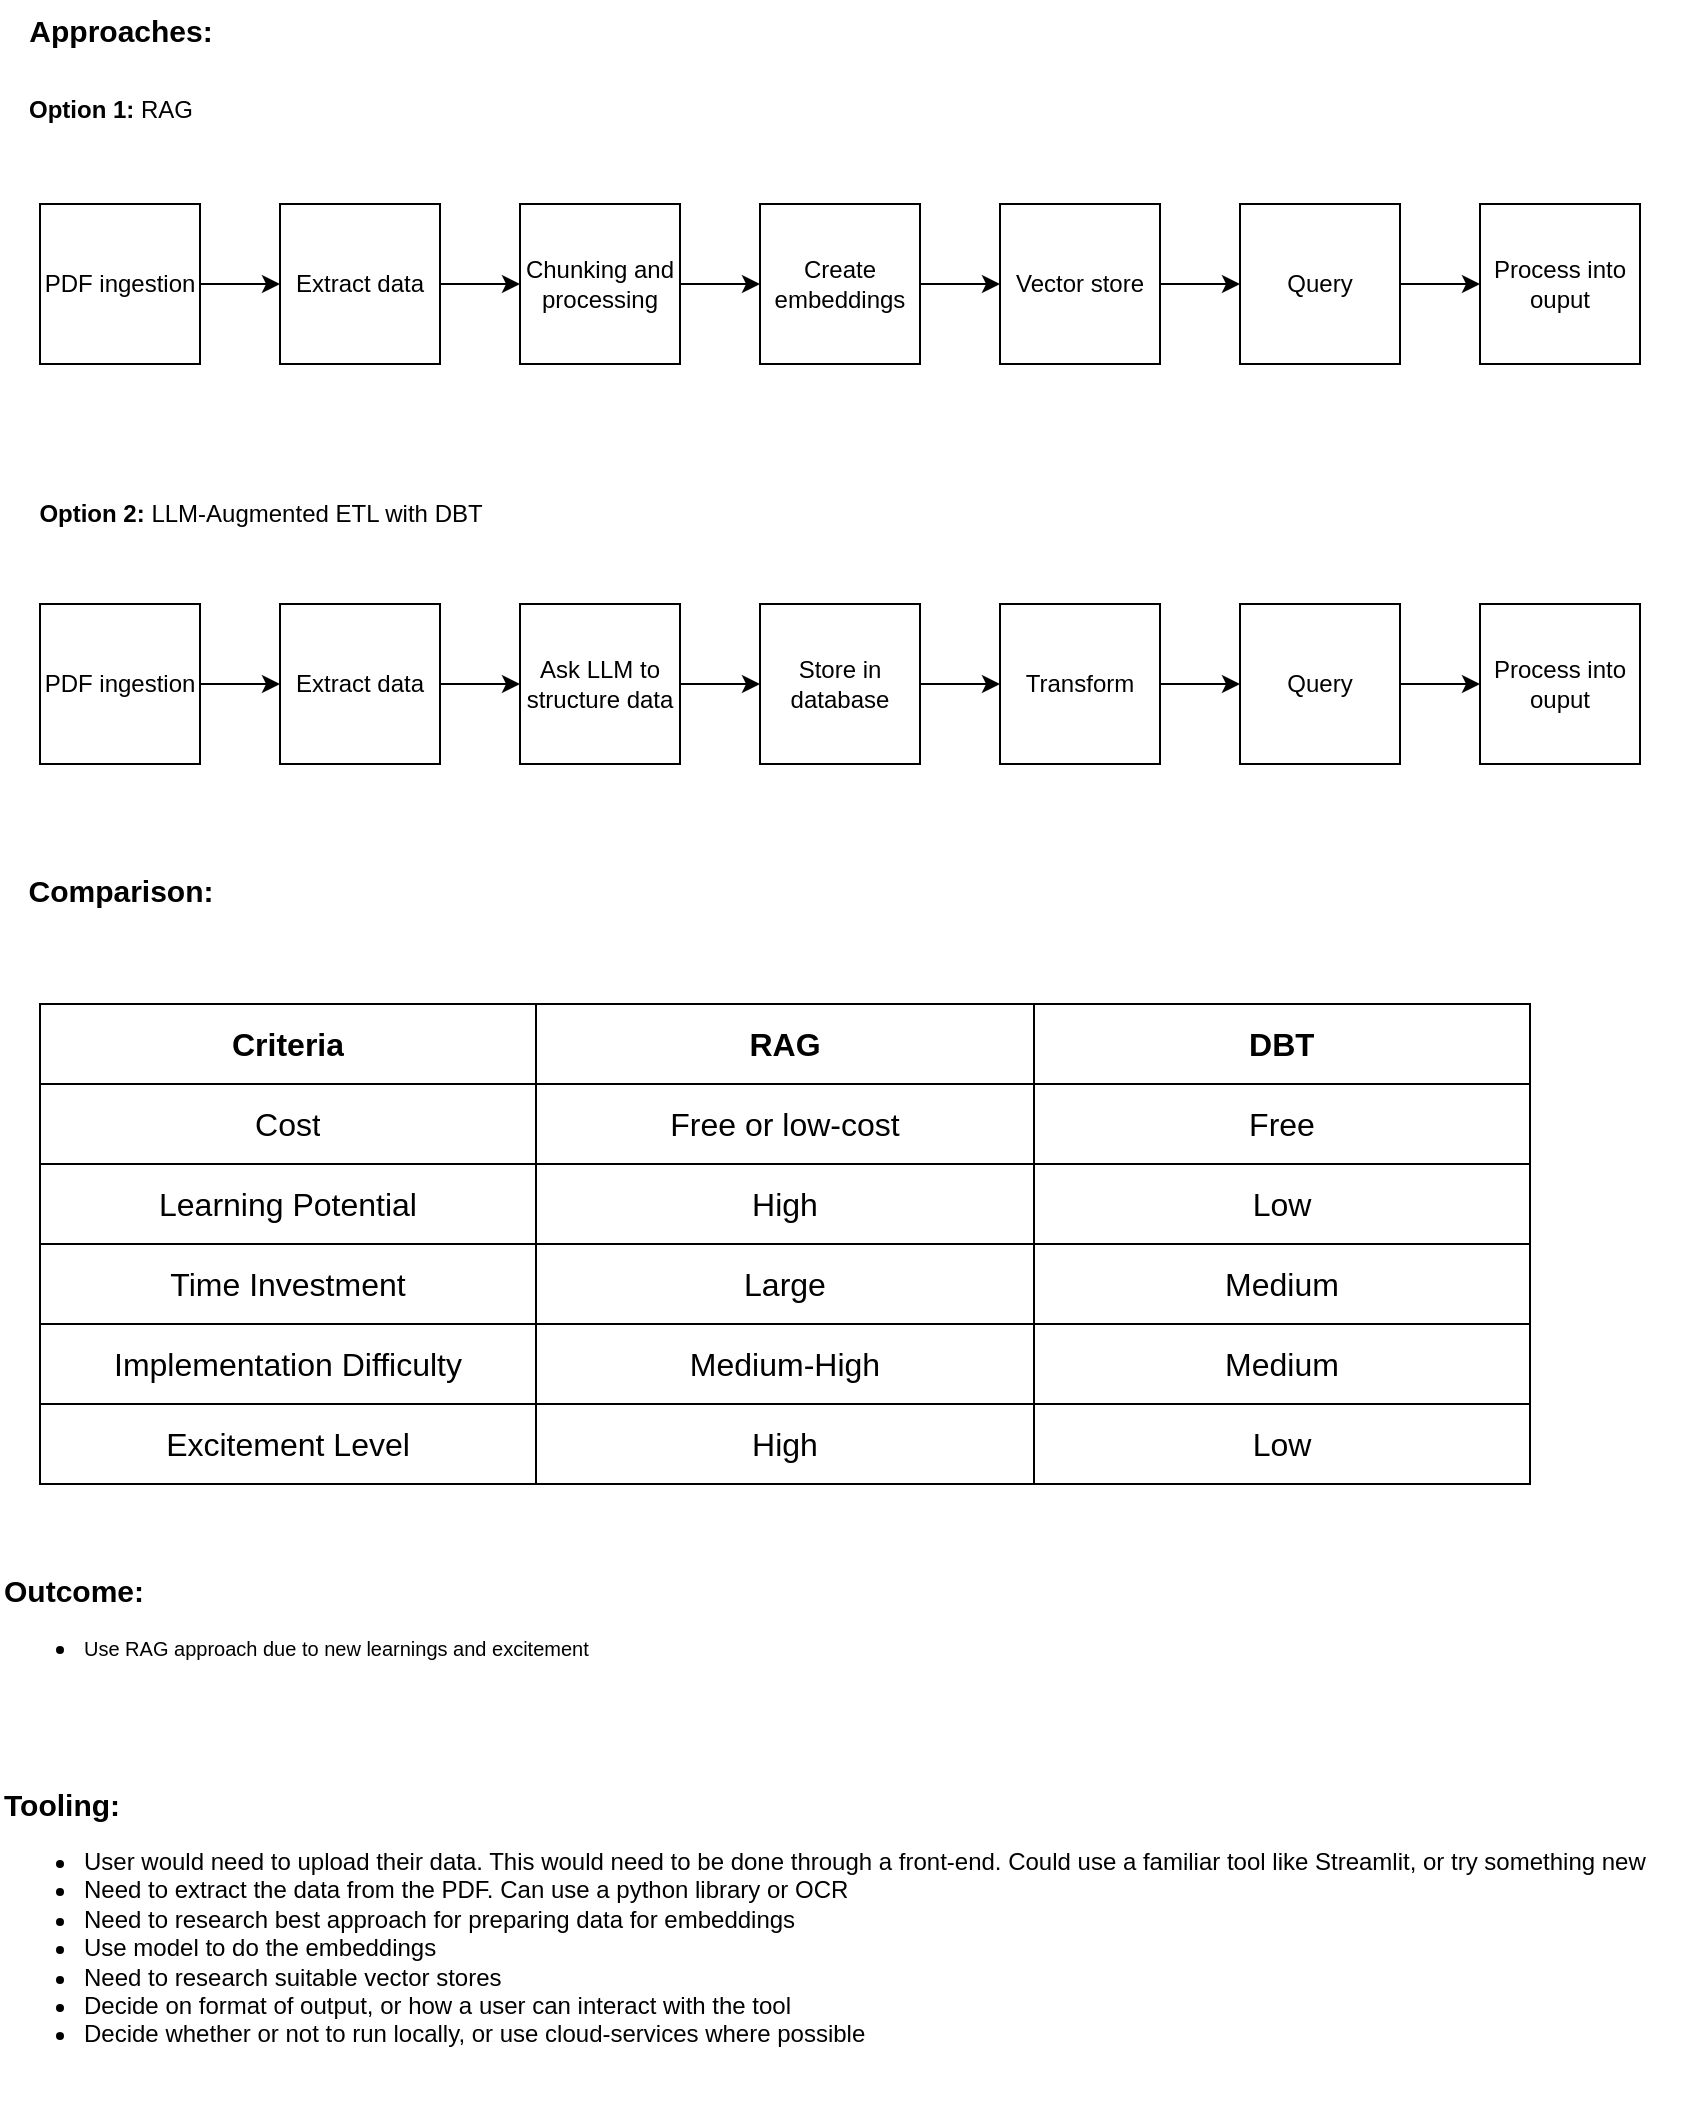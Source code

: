 <mxfile version="27.0.3">
  <diagram name="Page-1" id="FWyPqxEjXuNEc0cRYJci">
    <mxGraphModel dx="1425" dy="735" grid="1" gridSize="10" guides="1" tooltips="1" connect="1" arrows="1" fold="1" page="1" pageScale="1" pageWidth="850" pageHeight="1100" math="0" shadow="0">
      <root>
        <mxCell id="0" />
        <mxCell id="1" parent="0" />
        <mxCell id="le88KfuYgvfjUTMIwj5V-2" style="edgeStyle=orthogonalEdgeStyle;rounded=0;orthogonalLoop=1;jettySize=auto;html=1;" parent="1" source="le88KfuYgvfjUTMIwj5V-1" target="le88KfuYgvfjUTMIwj5V-3" edge="1">
          <mxGeometry relative="1" as="geometry">
            <mxPoint x="210" y="150" as="targetPoint" />
          </mxGeometry>
        </mxCell>
        <mxCell id="le88KfuYgvfjUTMIwj5V-1" value="PDF ingestion" style="whiteSpace=wrap;html=1;aspect=fixed;" parent="1" vertex="1">
          <mxGeometry x="20" y="110" width="80" height="80" as="geometry" />
        </mxCell>
        <mxCell id="le88KfuYgvfjUTMIwj5V-4" style="edgeStyle=orthogonalEdgeStyle;rounded=0;orthogonalLoop=1;jettySize=auto;html=1;" parent="1" source="le88KfuYgvfjUTMIwj5V-3" target="le88KfuYgvfjUTMIwj5V-5" edge="1">
          <mxGeometry relative="1" as="geometry">
            <mxPoint x="360" y="150" as="targetPoint" />
          </mxGeometry>
        </mxCell>
        <mxCell id="le88KfuYgvfjUTMIwj5V-3" value="Extract data" style="whiteSpace=wrap;html=1;aspect=fixed;" parent="1" vertex="1">
          <mxGeometry x="140" y="110" width="80" height="80" as="geometry" />
        </mxCell>
        <mxCell id="le88KfuYgvfjUTMIwj5V-6" style="edgeStyle=orthogonalEdgeStyle;rounded=0;orthogonalLoop=1;jettySize=auto;html=1;" parent="1" source="le88KfuYgvfjUTMIwj5V-5" target="le88KfuYgvfjUTMIwj5V-7" edge="1">
          <mxGeometry relative="1" as="geometry">
            <mxPoint x="490" y="150" as="targetPoint" />
          </mxGeometry>
        </mxCell>
        <mxCell id="le88KfuYgvfjUTMIwj5V-5" value="Chunking and processing" style="whiteSpace=wrap;html=1;aspect=fixed;" parent="1" vertex="1">
          <mxGeometry x="260" y="110" width="80" height="80" as="geometry" />
        </mxCell>
        <mxCell id="le88KfuYgvfjUTMIwj5V-8" style="edgeStyle=orthogonalEdgeStyle;rounded=0;orthogonalLoop=1;jettySize=auto;html=1;" parent="1" source="le88KfuYgvfjUTMIwj5V-7" target="le88KfuYgvfjUTMIwj5V-9" edge="1">
          <mxGeometry relative="1" as="geometry">
            <mxPoint x="610" y="150" as="targetPoint" />
          </mxGeometry>
        </mxCell>
        <mxCell id="le88KfuYgvfjUTMIwj5V-7" value="Create embeddings" style="whiteSpace=wrap;html=1;aspect=fixed;" parent="1" vertex="1">
          <mxGeometry x="380" y="110" width="80" height="80" as="geometry" />
        </mxCell>
        <mxCell id="le88KfuYgvfjUTMIwj5V-10" style="edgeStyle=orthogonalEdgeStyle;rounded=0;orthogonalLoop=1;jettySize=auto;html=1;" parent="1" source="le88KfuYgvfjUTMIwj5V-9" target="le88KfuYgvfjUTMIwj5V-11" edge="1">
          <mxGeometry relative="1" as="geometry">
            <mxPoint x="730" y="150" as="targetPoint" />
          </mxGeometry>
        </mxCell>
        <mxCell id="le88KfuYgvfjUTMIwj5V-9" value="Vector store" style="whiteSpace=wrap;html=1;aspect=fixed;" parent="1" vertex="1">
          <mxGeometry x="500" y="110" width="80" height="80" as="geometry" />
        </mxCell>
        <mxCell id="le88KfuYgvfjUTMIwj5V-12" style="edgeStyle=orthogonalEdgeStyle;rounded=0;orthogonalLoop=1;jettySize=auto;html=1;" parent="1" source="le88KfuYgvfjUTMIwj5V-11" target="le88KfuYgvfjUTMIwj5V-13" edge="1">
          <mxGeometry relative="1" as="geometry">
            <mxPoint x="860" y="150" as="targetPoint" />
          </mxGeometry>
        </mxCell>
        <mxCell id="le88KfuYgvfjUTMIwj5V-11" value="Query" style="whiteSpace=wrap;html=1;aspect=fixed;" parent="1" vertex="1">
          <mxGeometry x="620" y="110" width="80" height="80" as="geometry" />
        </mxCell>
        <mxCell id="le88KfuYgvfjUTMIwj5V-13" value="Process into ouput" style="whiteSpace=wrap;html=1;aspect=fixed;" parent="1" vertex="1">
          <mxGeometry x="740" y="110" width="80" height="80" as="geometry" />
        </mxCell>
        <mxCell id="93mna4lZ3kdAWibTW48x-6" value="&lt;b&gt;Option 2:&lt;/b&gt; LLM-Augmented ETL with DBT" style="text;html=1;align=center;verticalAlign=middle;resizable=0;points=[];autosize=1;strokeColor=none;fillColor=none;" vertex="1" parent="1">
          <mxGeometry x="10" y="250" width="240" height="30" as="geometry" />
        </mxCell>
        <mxCell id="93mna4lZ3kdAWibTW48x-7" style="edgeStyle=orthogonalEdgeStyle;rounded=0;orthogonalLoop=1;jettySize=auto;html=1;" edge="1" parent="1" source="93mna4lZ3kdAWibTW48x-8" target="93mna4lZ3kdAWibTW48x-10">
          <mxGeometry relative="1" as="geometry">
            <mxPoint x="210" y="350" as="targetPoint" />
          </mxGeometry>
        </mxCell>
        <mxCell id="93mna4lZ3kdAWibTW48x-8" value="PDF ingestion" style="whiteSpace=wrap;html=1;aspect=fixed;" vertex="1" parent="1">
          <mxGeometry x="20" y="310" width="80" height="80" as="geometry" />
        </mxCell>
        <mxCell id="93mna4lZ3kdAWibTW48x-9" style="edgeStyle=orthogonalEdgeStyle;rounded=0;orthogonalLoop=1;jettySize=auto;html=1;" edge="1" parent="1" source="93mna4lZ3kdAWibTW48x-10" target="93mna4lZ3kdAWibTW48x-12">
          <mxGeometry relative="1" as="geometry">
            <mxPoint x="360" y="350" as="targetPoint" />
          </mxGeometry>
        </mxCell>
        <mxCell id="93mna4lZ3kdAWibTW48x-10" value="Extract data" style="whiteSpace=wrap;html=1;aspect=fixed;" vertex="1" parent="1">
          <mxGeometry x="140" y="310" width="80" height="80" as="geometry" />
        </mxCell>
        <mxCell id="93mna4lZ3kdAWibTW48x-11" style="edgeStyle=orthogonalEdgeStyle;rounded=0;orthogonalLoop=1;jettySize=auto;html=1;" edge="1" parent="1" source="93mna4lZ3kdAWibTW48x-12" target="93mna4lZ3kdAWibTW48x-14">
          <mxGeometry relative="1" as="geometry">
            <mxPoint x="490" y="350" as="targetPoint" />
          </mxGeometry>
        </mxCell>
        <mxCell id="93mna4lZ3kdAWibTW48x-12" value="Ask LLM to structure data" style="whiteSpace=wrap;html=1;aspect=fixed;" vertex="1" parent="1">
          <mxGeometry x="260" y="310" width="80" height="80" as="geometry" />
        </mxCell>
        <mxCell id="93mna4lZ3kdAWibTW48x-13" style="edgeStyle=orthogonalEdgeStyle;rounded=0;orthogonalLoop=1;jettySize=auto;html=1;" edge="1" parent="1" source="93mna4lZ3kdAWibTW48x-14" target="93mna4lZ3kdAWibTW48x-16">
          <mxGeometry relative="1" as="geometry">
            <mxPoint x="610" y="350" as="targetPoint" />
          </mxGeometry>
        </mxCell>
        <mxCell id="93mna4lZ3kdAWibTW48x-14" value="Store in database" style="whiteSpace=wrap;html=1;aspect=fixed;" vertex="1" parent="1">
          <mxGeometry x="380" y="310" width="80" height="80" as="geometry" />
        </mxCell>
        <mxCell id="93mna4lZ3kdAWibTW48x-15" style="edgeStyle=orthogonalEdgeStyle;rounded=0;orthogonalLoop=1;jettySize=auto;html=1;" edge="1" parent="1" source="93mna4lZ3kdAWibTW48x-16" target="93mna4lZ3kdAWibTW48x-18">
          <mxGeometry relative="1" as="geometry">
            <mxPoint x="730" y="350" as="targetPoint" />
          </mxGeometry>
        </mxCell>
        <mxCell id="93mna4lZ3kdAWibTW48x-16" value="Transform" style="whiteSpace=wrap;html=1;aspect=fixed;" vertex="1" parent="1">
          <mxGeometry x="500" y="310" width="80" height="80" as="geometry" />
        </mxCell>
        <mxCell id="93mna4lZ3kdAWibTW48x-17" style="edgeStyle=orthogonalEdgeStyle;rounded=0;orthogonalLoop=1;jettySize=auto;html=1;" edge="1" parent="1" source="93mna4lZ3kdAWibTW48x-18" target="93mna4lZ3kdAWibTW48x-19">
          <mxGeometry relative="1" as="geometry">
            <mxPoint x="860" y="350" as="targetPoint" />
          </mxGeometry>
        </mxCell>
        <mxCell id="93mna4lZ3kdAWibTW48x-18" value="Query" style="whiteSpace=wrap;html=1;aspect=fixed;" vertex="1" parent="1">
          <mxGeometry x="620" y="310" width="80" height="80" as="geometry" />
        </mxCell>
        <mxCell id="93mna4lZ3kdAWibTW48x-19" value="Process into ouput" style="whiteSpace=wrap;html=1;aspect=fixed;" vertex="1" parent="1">
          <mxGeometry x="740" y="310" width="80" height="80" as="geometry" />
        </mxCell>
        <mxCell id="93mna4lZ3kdAWibTW48x-24" value="&lt;div&gt;&lt;b&gt;&lt;font style=&quot;font-size: 15px;&quot;&gt;Approaches:&lt;/font&gt;&lt;/b&gt;&lt;/div&gt;" style="text;html=1;align=center;verticalAlign=middle;resizable=0;points=[];autosize=1;strokeColor=none;fillColor=none;" vertex="1" parent="1">
          <mxGeometry y="8" width="120" height="30" as="geometry" />
        </mxCell>
        <mxCell id="93mna4lZ3kdAWibTW48x-32" value="&lt;b&gt;Option 1: &lt;/b&gt;RAG" style="text;html=1;align=center;verticalAlign=middle;resizable=0;points=[];autosize=1;strokeColor=none;fillColor=none;" vertex="1" parent="1">
          <mxGeometry y="48" width="110" height="30" as="geometry" />
        </mxCell>
        <mxCell id="93mna4lZ3kdAWibTW48x-33" value="" style="shape=table;startSize=0;container=1;collapsible=0;childLayout=tableLayout;fontSize=16;" vertex="1" parent="1">
          <mxGeometry x="20" y="510" width="745" height="120" as="geometry" />
        </mxCell>
        <mxCell id="93mna4lZ3kdAWibTW48x-34" value="" style="shape=tableRow;horizontal=0;startSize=0;swimlaneHead=0;swimlaneBody=0;strokeColor=inherit;top=0;left=0;bottom=0;right=0;collapsible=0;dropTarget=0;fillColor=none;points=[[0,0.5],[1,0.5]];portConstraint=eastwest;fontSize=16;" vertex="1" parent="93mna4lZ3kdAWibTW48x-33">
          <mxGeometry width="745" height="40" as="geometry" />
        </mxCell>
        <mxCell id="93mna4lZ3kdAWibTW48x-35" value="&lt;b&gt;Criteria&lt;/b&gt;" style="shape=partialRectangle;html=1;whiteSpace=wrap;connectable=0;strokeColor=inherit;overflow=hidden;fillColor=none;top=0;left=0;bottom=0;right=0;pointerEvents=1;fontSize=16;" vertex="1" parent="93mna4lZ3kdAWibTW48x-34">
          <mxGeometry width="248" height="40" as="geometry">
            <mxRectangle width="248" height="40" as="alternateBounds" />
          </mxGeometry>
        </mxCell>
        <mxCell id="93mna4lZ3kdAWibTW48x-36" value="&lt;b&gt;RAG&lt;/b&gt;" style="shape=partialRectangle;html=1;whiteSpace=wrap;connectable=0;strokeColor=inherit;overflow=hidden;fillColor=none;top=0;left=0;bottom=0;right=0;pointerEvents=1;fontSize=16;" vertex="1" parent="93mna4lZ3kdAWibTW48x-34">
          <mxGeometry x="248" width="249" height="40" as="geometry">
            <mxRectangle width="249" height="40" as="alternateBounds" />
          </mxGeometry>
        </mxCell>
        <mxCell id="93mna4lZ3kdAWibTW48x-37" value="&lt;b&gt;DBT&lt;/b&gt;" style="shape=partialRectangle;html=1;whiteSpace=wrap;connectable=0;strokeColor=inherit;overflow=hidden;fillColor=none;top=0;left=0;bottom=0;right=0;pointerEvents=1;fontSize=16;" vertex="1" parent="93mna4lZ3kdAWibTW48x-34">
          <mxGeometry x="497" width="248" height="40" as="geometry">
            <mxRectangle width="248" height="40" as="alternateBounds" />
          </mxGeometry>
        </mxCell>
        <mxCell id="93mna4lZ3kdAWibTW48x-38" value="" style="shape=tableRow;horizontal=0;startSize=0;swimlaneHead=0;swimlaneBody=0;strokeColor=inherit;top=0;left=0;bottom=0;right=0;collapsible=0;dropTarget=0;fillColor=none;points=[[0,0.5],[1,0.5]];portConstraint=eastwest;fontSize=16;" vertex="1" parent="93mna4lZ3kdAWibTW48x-33">
          <mxGeometry y="40" width="745" height="40" as="geometry" />
        </mxCell>
        <mxCell id="93mna4lZ3kdAWibTW48x-39" value="Cost" style="shape=partialRectangle;html=1;whiteSpace=wrap;connectable=0;strokeColor=inherit;overflow=hidden;fillColor=none;top=0;left=0;bottom=0;right=0;pointerEvents=1;fontSize=16;" vertex="1" parent="93mna4lZ3kdAWibTW48x-38">
          <mxGeometry width="248" height="40" as="geometry">
            <mxRectangle width="248" height="40" as="alternateBounds" />
          </mxGeometry>
        </mxCell>
        <mxCell id="93mna4lZ3kdAWibTW48x-40" value="Free or low-cost" style="shape=partialRectangle;html=1;whiteSpace=wrap;connectable=0;strokeColor=inherit;overflow=hidden;fillColor=none;top=0;left=0;bottom=0;right=0;pointerEvents=1;fontSize=16;" vertex="1" parent="93mna4lZ3kdAWibTW48x-38">
          <mxGeometry x="248" width="249" height="40" as="geometry">
            <mxRectangle width="249" height="40" as="alternateBounds" />
          </mxGeometry>
        </mxCell>
        <mxCell id="93mna4lZ3kdAWibTW48x-41" value="Free" style="shape=partialRectangle;html=1;whiteSpace=wrap;connectable=0;strokeColor=inherit;overflow=hidden;fillColor=none;top=0;left=0;bottom=0;right=0;pointerEvents=1;fontSize=16;" vertex="1" parent="93mna4lZ3kdAWibTW48x-38">
          <mxGeometry x="497" width="248" height="40" as="geometry">
            <mxRectangle width="248" height="40" as="alternateBounds" />
          </mxGeometry>
        </mxCell>
        <mxCell id="93mna4lZ3kdAWibTW48x-42" value="" style="shape=tableRow;horizontal=0;startSize=0;swimlaneHead=0;swimlaneBody=0;strokeColor=inherit;top=0;left=0;bottom=0;right=0;collapsible=0;dropTarget=0;fillColor=none;points=[[0,0.5],[1,0.5]];portConstraint=eastwest;fontSize=16;" vertex="1" parent="93mna4lZ3kdAWibTW48x-33">
          <mxGeometry y="80" width="745" height="40" as="geometry" />
        </mxCell>
        <mxCell id="93mna4lZ3kdAWibTW48x-43" value="Learning Potential" style="shape=partialRectangle;html=1;whiteSpace=wrap;connectable=0;strokeColor=inherit;overflow=hidden;fillColor=none;top=0;left=0;bottom=0;right=0;pointerEvents=1;fontSize=16;" vertex="1" parent="93mna4lZ3kdAWibTW48x-42">
          <mxGeometry width="248" height="40" as="geometry">
            <mxRectangle width="248" height="40" as="alternateBounds" />
          </mxGeometry>
        </mxCell>
        <mxCell id="93mna4lZ3kdAWibTW48x-44" value="High" style="shape=partialRectangle;html=1;whiteSpace=wrap;connectable=0;strokeColor=inherit;overflow=hidden;fillColor=none;top=0;left=0;bottom=0;right=0;pointerEvents=1;fontSize=16;" vertex="1" parent="93mna4lZ3kdAWibTW48x-42">
          <mxGeometry x="248" width="249" height="40" as="geometry">
            <mxRectangle width="249" height="40" as="alternateBounds" />
          </mxGeometry>
        </mxCell>
        <mxCell id="93mna4lZ3kdAWibTW48x-45" value="Low" style="shape=partialRectangle;html=1;whiteSpace=wrap;connectable=0;strokeColor=inherit;overflow=hidden;fillColor=none;top=0;left=0;bottom=0;right=0;pointerEvents=1;fontSize=16;" vertex="1" parent="93mna4lZ3kdAWibTW48x-42">
          <mxGeometry x="497" width="248" height="40" as="geometry">
            <mxRectangle width="248" height="40" as="alternateBounds" />
          </mxGeometry>
        </mxCell>
        <mxCell id="93mna4lZ3kdAWibTW48x-47" value="&lt;font style=&quot;font-size: 15px;&quot;&gt;&lt;b&gt;&lt;font&gt;Comparison:&lt;/font&gt;&lt;/b&gt;&lt;/font&gt;" style="text;html=1;align=center;verticalAlign=middle;resizable=0;points=[];autosize=1;strokeColor=none;fillColor=none;" vertex="1" parent="1">
          <mxGeometry y="438" width="120" height="30" as="geometry" />
        </mxCell>
        <mxCell id="93mna4lZ3kdAWibTW48x-48" value="" style="shape=table;startSize=0;container=1;collapsible=0;childLayout=tableLayout;fontSize=16;" vertex="1" parent="1">
          <mxGeometry x="20" y="630" width="745" height="120" as="geometry" />
        </mxCell>
        <mxCell id="93mna4lZ3kdAWibTW48x-49" value="" style="shape=tableRow;horizontal=0;startSize=0;swimlaneHead=0;swimlaneBody=0;strokeColor=inherit;top=0;left=0;bottom=0;right=0;collapsible=0;dropTarget=0;fillColor=none;points=[[0,0.5],[1,0.5]];portConstraint=eastwest;fontSize=16;" vertex="1" parent="93mna4lZ3kdAWibTW48x-48">
          <mxGeometry width="745" height="40" as="geometry" />
        </mxCell>
        <mxCell id="93mna4lZ3kdAWibTW48x-50" value="Time Investment" style="shape=partialRectangle;html=1;whiteSpace=wrap;connectable=0;strokeColor=inherit;overflow=hidden;fillColor=none;top=0;left=0;bottom=0;right=0;pointerEvents=1;fontSize=16;" vertex="1" parent="93mna4lZ3kdAWibTW48x-49">
          <mxGeometry width="248" height="40" as="geometry">
            <mxRectangle width="248" height="40" as="alternateBounds" />
          </mxGeometry>
        </mxCell>
        <mxCell id="93mna4lZ3kdAWibTW48x-51" value="Large" style="shape=partialRectangle;html=1;whiteSpace=wrap;connectable=0;strokeColor=inherit;overflow=hidden;fillColor=none;top=0;left=0;bottom=0;right=0;pointerEvents=1;fontSize=16;" vertex="1" parent="93mna4lZ3kdAWibTW48x-49">
          <mxGeometry x="248" width="249" height="40" as="geometry">
            <mxRectangle width="249" height="40" as="alternateBounds" />
          </mxGeometry>
        </mxCell>
        <mxCell id="93mna4lZ3kdAWibTW48x-52" value="Medium" style="shape=partialRectangle;html=1;whiteSpace=wrap;connectable=0;strokeColor=inherit;overflow=hidden;fillColor=none;top=0;left=0;bottom=0;right=0;pointerEvents=1;fontSize=16;" vertex="1" parent="93mna4lZ3kdAWibTW48x-49">
          <mxGeometry x="497" width="248" height="40" as="geometry">
            <mxRectangle width="248" height="40" as="alternateBounds" />
          </mxGeometry>
        </mxCell>
        <mxCell id="93mna4lZ3kdAWibTW48x-53" value="" style="shape=tableRow;horizontal=0;startSize=0;swimlaneHead=0;swimlaneBody=0;strokeColor=inherit;top=0;left=0;bottom=0;right=0;collapsible=0;dropTarget=0;fillColor=none;points=[[0,0.5],[1,0.5]];portConstraint=eastwest;fontSize=16;" vertex="1" parent="93mna4lZ3kdAWibTW48x-48">
          <mxGeometry y="40" width="745" height="40" as="geometry" />
        </mxCell>
        <mxCell id="93mna4lZ3kdAWibTW48x-54" value="Implementation Difficulty" style="shape=partialRectangle;html=1;whiteSpace=wrap;connectable=0;strokeColor=inherit;overflow=hidden;fillColor=none;top=0;left=0;bottom=0;right=0;pointerEvents=1;fontSize=16;" vertex="1" parent="93mna4lZ3kdAWibTW48x-53">
          <mxGeometry width="248" height="40" as="geometry">
            <mxRectangle width="248" height="40" as="alternateBounds" />
          </mxGeometry>
        </mxCell>
        <mxCell id="93mna4lZ3kdAWibTW48x-55" value="Medium-High" style="shape=partialRectangle;html=1;whiteSpace=wrap;connectable=0;strokeColor=inherit;overflow=hidden;fillColor=none;top=0;left=0;bottom=0;right=0;pointerEvents=1;fontSize=16;" vertex="1" parent="93mna4lZ3kdAWibTW48x-53">
          <mxGeometry x="248" width="249" height="40" as="geometry">
            <mxRectangle width="249" height="40" as="alternateBounds" />
          </mxGeometry>
        </mxCell>
        <mxCell id="93mna4lZ3kdAWibTW48x-56" value="Medium" style="shape=partialRectangle;html=1;whiteSpace=wrap;connectable=0;strokeColor=inherit;overflow=hidden;fillColor=none;top=0;left=0;bottom=0;right=0;pointerEvents=1;fontSize=16;" vertex="1" parent="93mna4lZ3kdAWibTW48x-53">
          <mxGeometry x="497" width="248" height="40" as="geometry">
            <mxRectangle width="248" height="40" as="alternateBounds" />
          </mxGeometry>
        </mxCell>
        <mxCell id="93mna4lZ3kdAWibTW48x-57" value="" style="shape=tableRow;horizontal=0;startSize=0;swimlaneHead=0;swimlaneBody=0;strokeColor=inherit;top=0;left=0;bottom=0;right=0;collapsible=0;dropTarget=0;fillColor=none;points=[[0,0.5],[1,0.5]];portConstraint=eastwest;fontSize=16;" vertex="1" parent="93mna4lZ3kdAWibTW48x-48">
          <mxGeometry y="80" width="745" height="40" as="geometry" />
        </mxCell>
        <mxCell id="93mna4lZ3kdAWibTW48x-58" value="Excitement Level" style="shape=partialRectangle;html=1;whiteSpace=wrap;connectable=0;strokeColor=inherit;overflow=hidden;fillColor=none;top=0;left=0;bottom=0;right=0;pointerEvents=1;fontSize=16;" vertex="1" parent="93mna4lZ3kdAWibTW48x-57">
          <mxGeometry width="248" height="40" as="geometry">
            <mxRectangle width="248" height="40" as="alternateBounds" />
          </mxGeometry>
        </mxCell>
        <mxCell id="93mna4lZ3kdAWibTW48x-59" value="High" style="shape=partialRectangle;html=1;whiteSpace=wrap;connectable=0;strokeColor=inherit;overflow=hidden;fillColor=none;top=0;left=0;bottom=0;right=0;pointerEvents=1;fontSize=16;" vertex="1" parent="93mna4lZ3kdAWibTW48x-57">
          <mxGeometry x="248" width="249" height="40" as="geometry">
            <mxRectangle width="249" height="40" as="alternateBounds" />
          </mxGeometry>
        </mxCell>
        <mxCell id="93mna4lZ3kdAWibTW48x-60" value="Low" style="shape=partialRectangle;html=1;whiteSpace=wrap;connectable=0;strokeColor=inherit;overflow=hidden;fillColor=none;top=0;left=0;bottom=0;right=0;pointerEvents=1;fontSize=16;" vertex="1" parent="93mna4lZ3kdAWibTW48x-57">
          <mxGeometry x="497" width="248" height="40" as="geometry">
            <mxRectangle width="248" height="40" as="alternateBounds" />
          </mxGeometry>
        </mxCell>
        <mxCell id="93mna4lZ3kdAWibTW48x-61" value="&lt;div align=&quot;left&quot;&gt;&lt;b&gt;&lt;font style=&quot;font-size: 15px;&quot;&gt;Outcome: &lt;/font&gt;&lt;br&gt;&lt;/b&gt;&lt;/div&gt;&lt;div align=&quot;left&quot;&gt;&lt;ul&gt;&lt;li&gt;&lt;font size=&quot;1&quot;&gt;Use RAG approach due to new learnings and excitement&lt;/font&gt;&lt;/li&gt;&lt;/ul&gt;&lt;/div&gt;" style="text;html=1;align=left;verticalAlign=middle;resizable=0;points=[];autosize=1;strokeColor=none;fillColor=none;" vertex="1" parent="1">
          <mxGeometry y="788" width="310" height="70" as="geometry" />
        </mxCell>
        <mxCell id="93mna4lZ3kdAWibTW48x-62" value="&lt;div align=&quot;left&quot;&gt;&lt;b&gt;&lt;font style=&quot;font-size: 15px;&quot;&gt;Tooling:&lt;/font&gt;&lt;/b&gt;&lt;br&gt;&lt;ul&gt;&lt;li&gt;User would need to upload their data. This would need to be done through a front-end. Could use a familiar tool like Streamlit, or try something new&lt;/li&gt;&lt;li&gt;Need to extract the data from the PDF. Can use a python library or OCR&lt;/li&gt;&lt;li&gt;Need to research best approach for preparing data for embeddings&lt;/li&gt;&lt;li&gt;Use model to do the embeddings&lt;/li&gt;&lt;li&gt;Need to research suitable vector stores&lt;/li&gt;&lt;li&gt;Decide on format of output, or how a user can interact with the tool&lt;/li&gt;&lt;li&gt;Decide whether or not to run locally, or use cloud-services where possible&lt;/li&gt;&lt;/ul&gt;&lt;/div&gt;&lt;div align=&quot;left&quot;&gt;&lt;br&gt;&lt;/div&gt;" style="text;html=1;align=left;verticalAlign=middle;resizable=0;points=[];autosize=1;strokeColor=none;fillColor=none;" vertex="1" parent="1">
          <mxGeometry y="890" width="840" height="180" as="geometry" />
        </mxCell>
      </root>
    </mxGraphModel>
  </diagram>
</mxfile>
